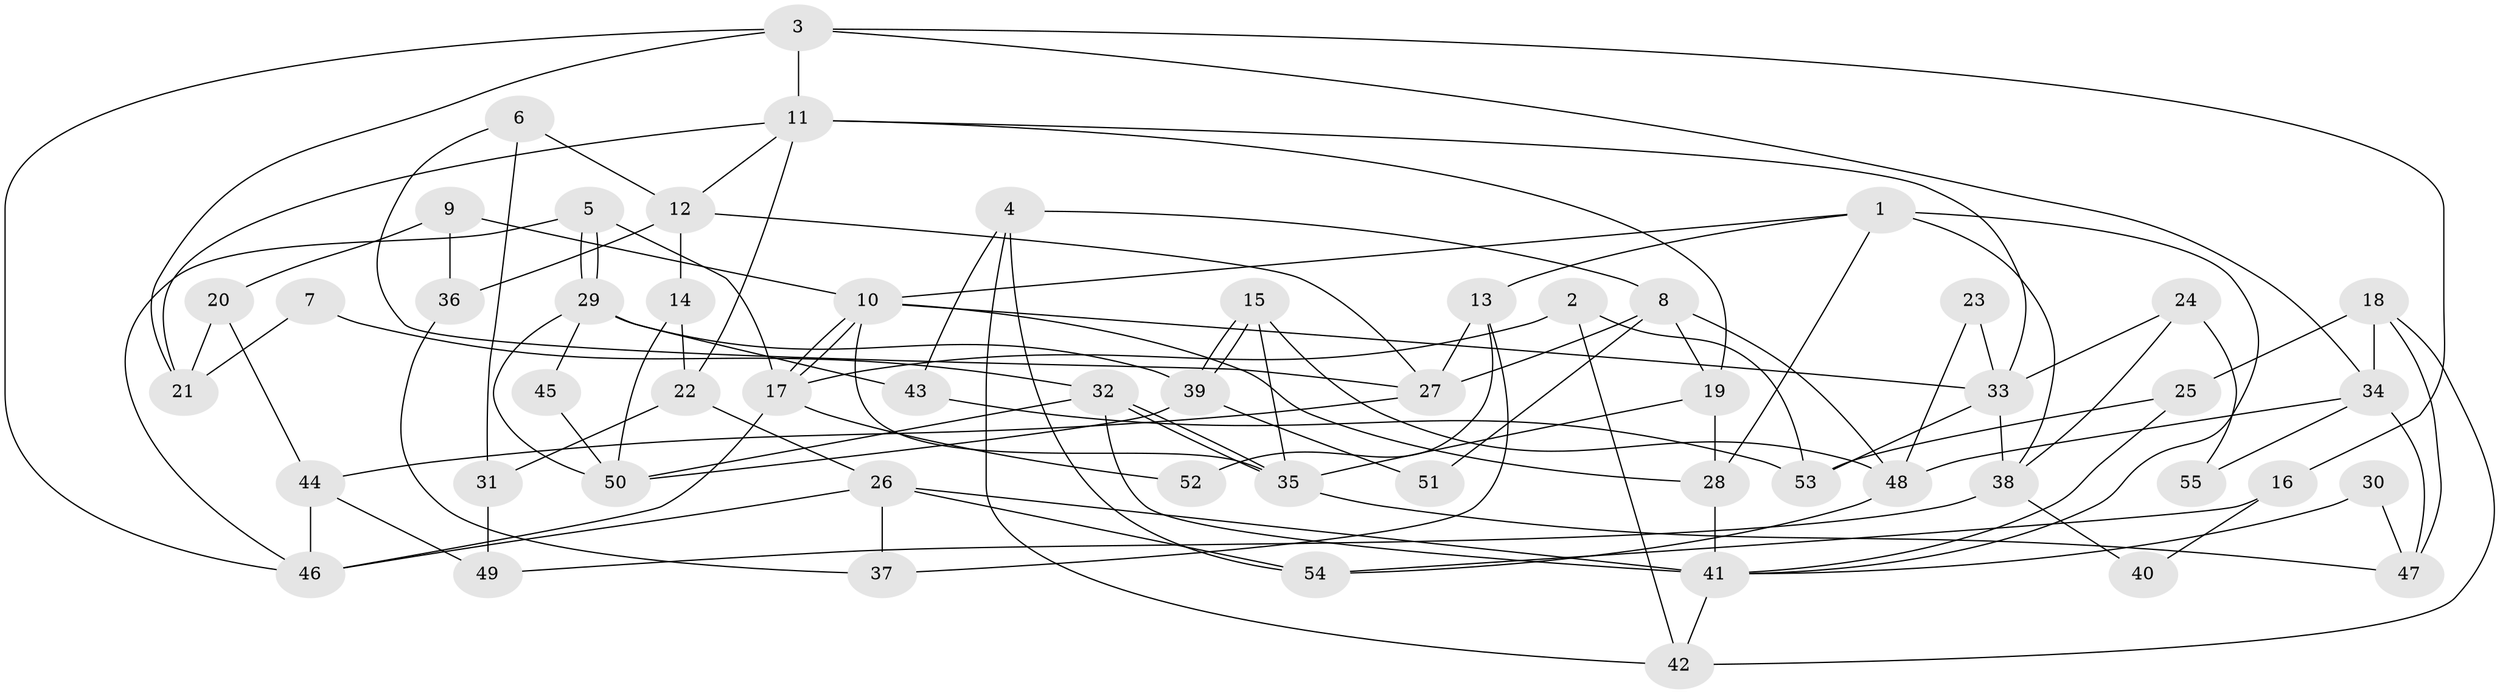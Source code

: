 // coarse degree distribution, {6: 0.12121212121212122, 5: 0.21212121212121213, 4: 0.18181818181818182, 3: 0.12121212121212122, 9: 0.030303030303030304, 7: 0.15151515151515152, 8: 0.06060606060606061, 2: 0.09090909090909091, 1: 0.030303030303030304}
// Generated by graph-tools (version 1.1) at 2025/23/03/03/25 07:23:57]
// undirected, 55 vertices, 110 edges
graph export_dot {
graph [start="1"]
  node [color=gray90,style=filled];
  1;
  2;
  3;
  4;
  5;
  6;
  7;
  8;
  9;
  10;
  11;
  12;
  13;
  14;
  15;
  16;
  17;
  18;
  19;
  20;
  21;
  22;
  23;
  24;
  25;
  26;
  27;
  28;
  29;
  30;
  31;
  32;
  33;
  34;
  35;
  36;
  37;
  38;
  39;
  40;
  41;
  42;
  43;
  44;
  45;
  46;
  47;
  48;
  49;
  50;
  51;
  52;
  53;
  54;
  55;
  1 -- 28;
  1 -- 10;
  1 -- 13;
  1 -- 38;
  1 -- 41;
  2 -- 53;
  2 -- 17;
  2 -- 42;
  3 -- 34;
  3 -- 46;
  3 -- 11;
  3 -- 16;
  3 -- 21;
  4 -- 43;
  4 -- 54;
  4 -- 8;
  4 -- 42;
  5 -- 46;
  5 -- 29;
  5 -- 29;
  5 -- 17;
  6 -- 27;
  6 -- 31;
  6 -- 12;
  7 -- 21;
  7 -- 32;
  8 -- 19;
  8 -- 27;
  8 -- 48;
  8 -- 51;
  9 -- 20;
  9 -- 10;
  9 -- 36;
  10 -- 35;
  10 -- 17;
  10 -- 17;
  10 -- 28;
  10 -- 33;
  11 -- 12;
  11 -- 19;
  11 -- 21;
  11 -- 22;
  11 -- 33;
  12 -- 27;
  12 -- 14;
  12 -- 36;
  13 -- 37;
  13 -- 27;
  13 -- 52;
  14 -- 50;
  14 -- 22;
  15 -- 39;
  15 -- 39;
  15 -- 35;
  15 -- 48;
  16 -- 54;
  16 -- 40;
  17 -- 46;
  17 -- 52;
  18 -- 42;
  18 -- 47;
  18 -- 25;
  18 -- 34;
  19 -- 28;
  19 -- 35;
  20 -- 21;
  20 -- 44;
  22 -- 26;
  22 -- 31;
  23 -- 48;
  23 -- 33;
  24 -- 33;
  24 -- 38;
  24 -- 55;
  25 -- 41;
  25 -- 53;
  26 -- 41;
  26 -- 37;
  26 -- 46;
  26 -- 54;
  27 -- 44;
  28 -- 41;
  29 -- 39;
  29 -- 43;
  29 -- 45;
  29 -- 50;
  30 -- 47;
  30 -- 41;
  31 -- 49;
  32 -- 41;
  32 -- 35;
  32 -- 35;
  32 -- 50;
  33 -- 38;
  33 -- 53;
  34 -- 48;
  34 -- 47;
  34 -- 55;
  35 -- 47;
  36 -- 37;
  38 -- 40;
  38 -- 49;
  39 -- 50;
  39 -- 51;
  41 -- 42;
  43 -- 53;
  44 -- 46;
  44 -- 49;
  45 -- 50;
  48 -- 54;
}
